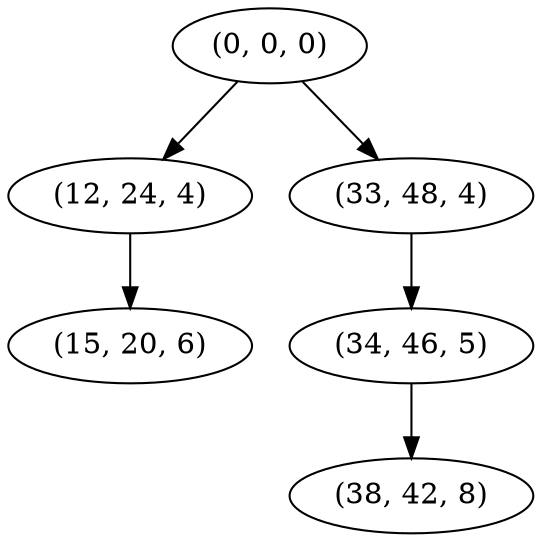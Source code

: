 digraph tree {
    "(0, 0, 0)";
    "(12, 24, 4)";
    "(15, 20, 6)";
    "(33, 48, 4)";
    "(34, 46, 5)";
    "(38, 42, 8)";
    "(0, 0, 0)" -> "(12, 24, 4)";
    "(0, 0, 0)" -> "(33, 48, 4)";
    "(12, 24, 4)" -> "(15, 20, 6)";
    "(33, 48, 4)" -> "(34, 46, 5)";
    "(34, 46, 5)" -> "(38, 42, 8)";
}
